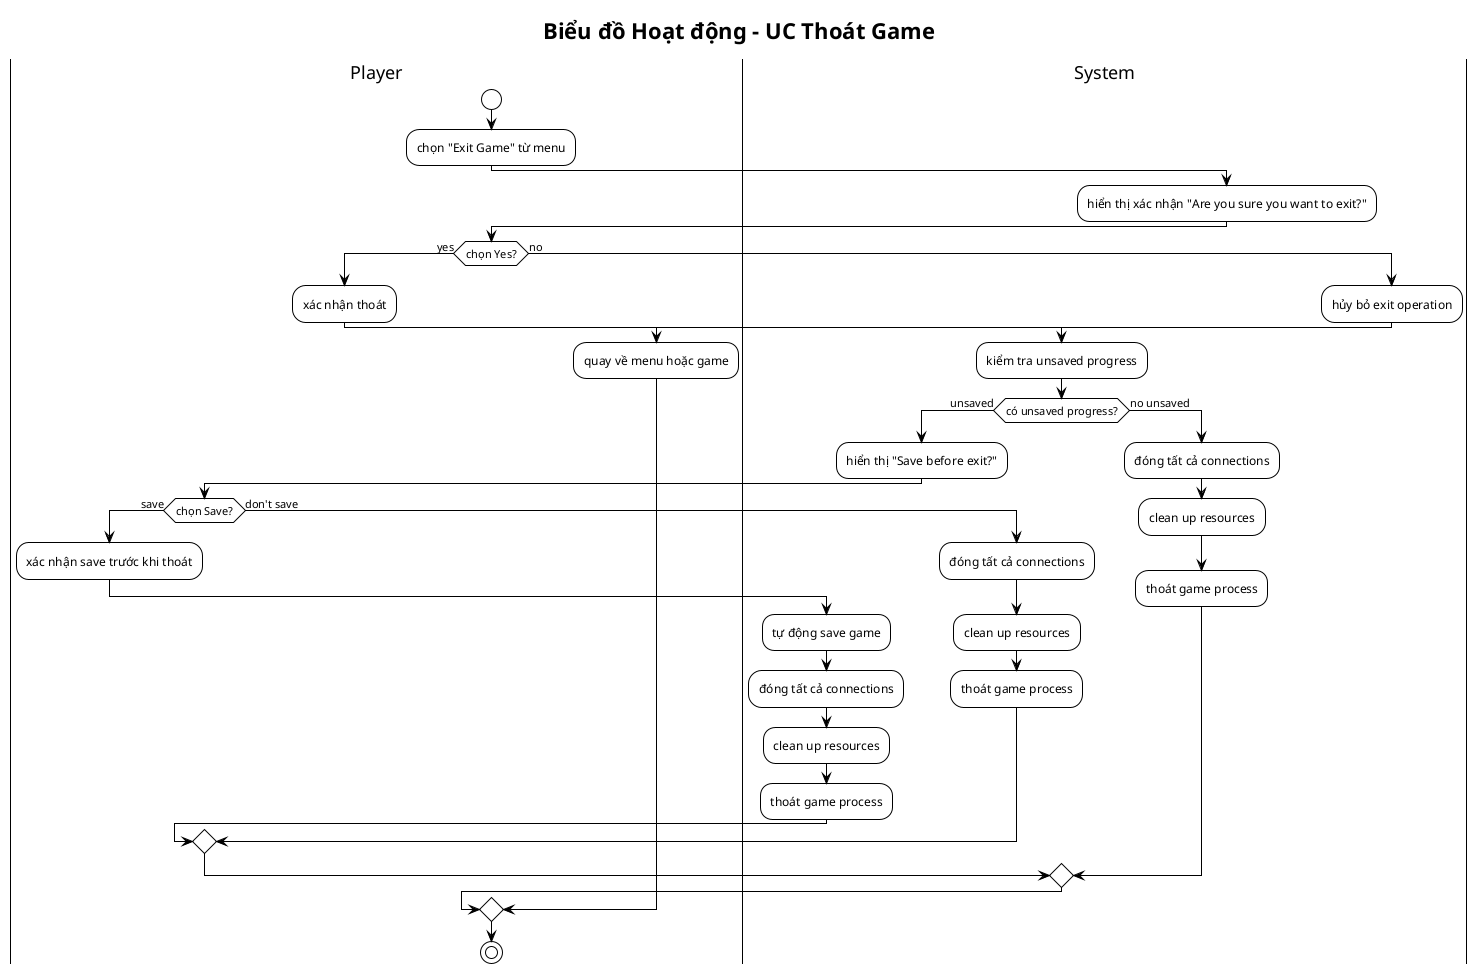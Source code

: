 @startuml Activity_UC6_Thoat_Game
!theme plain

title Biểu đồ Hoạt động - UC Thoát Game

|Player|
start
:chọn "Exit Game" từ menu;

|System|
:hiển thị xác nhận "Are you sure you want to exit?";

|Player|
if (chọn Yes?) then (yes)
  :xác nhận thoát;
  
  |System|
  :kiểm tra unsaved progress;
  
  if (có unsaved progress?) then (unsaved)
    :hiển thị "Save before exit?";
    
    |Player|
    if (chọn Save?) then (save)
      :xác nhận save trước khi thoát;
      
      |System|
      :tự động save game;
      :đóng tất cả connections;
      :clean up resources;
      :thoát game process;
      
    else (don't save)
      :đóng tất cả connections;
      :clean up resources;
      :thoát game process;
    endif
    
  else (no unsaved)
    :đóng tất cả connections;
    :clean up resources;
    :thoát game process;
  endif
  
else (no)
  :hủy bỏ exit operation;
  
  |Player|
  :quay về menu hoặc game;
endif

stop
